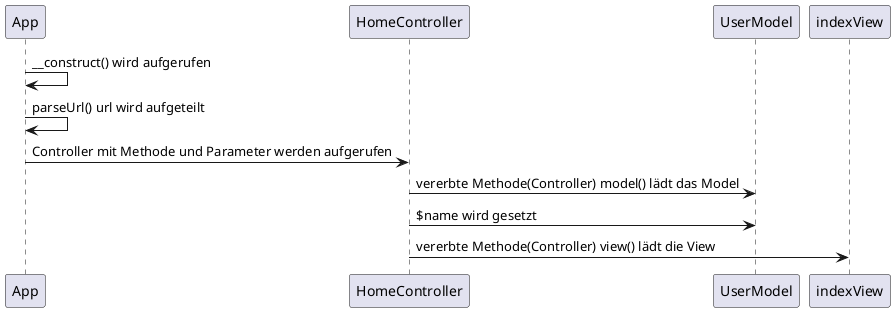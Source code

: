 @startuml csr_diagramm

App -> App: __construct() wird aufgerufen
App -> App: parseUrl() url wird aufgeteilt
App -> HomeController: Controller mit Methode und Parameter werden aufgerufen
HomeController -> UserModel: vererbte Methode(Controller) model() lädt das Model 
HomeController -> UserModel: $name wird gesetzt
HomeController -> indexView: vererbte Methode(Controller) view() lädt die View

@enduml
